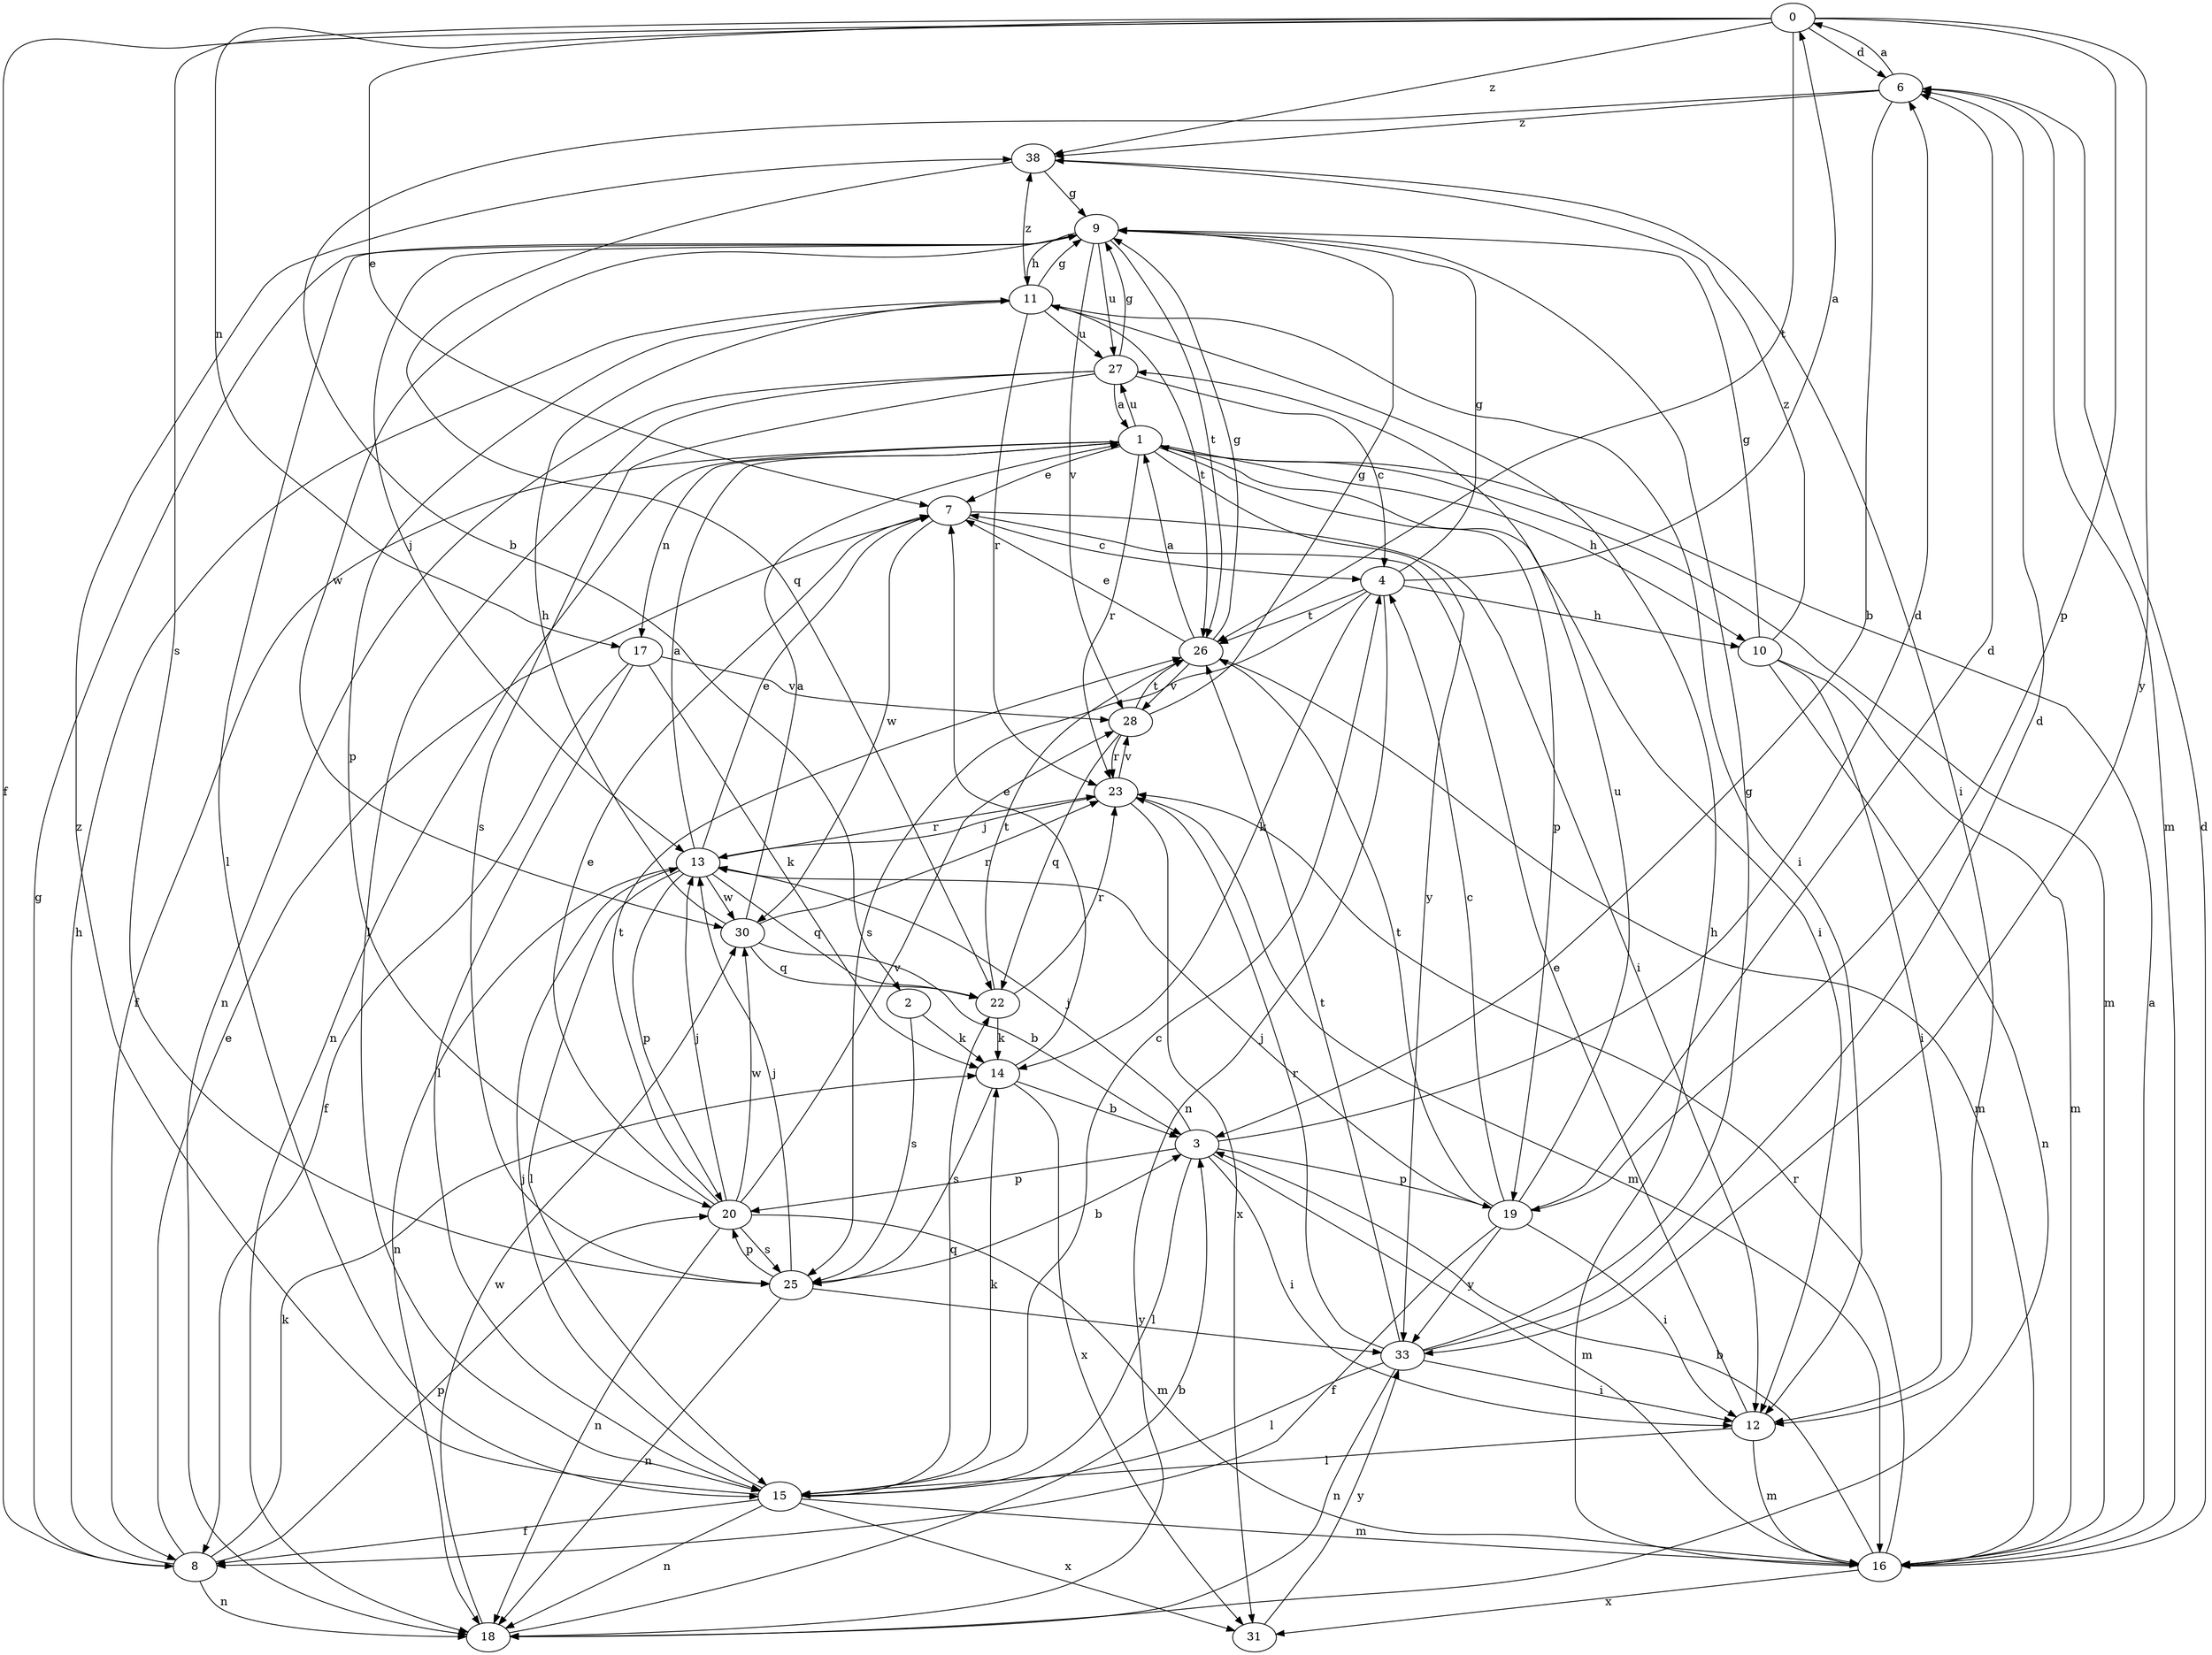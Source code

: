 strict digraph  {
0;
1;
2;
3;
4;
6;
7;
8;
9;
10;
11;
12;
13;
14;
15;
16;
17;
18;
19;
20;
22;
23;
25;
26;
27;
28;
30;
31;
33;
38;
0 -> 6  [label=d];
0 -> 7  [label=e];
0 -> 8  [label=f];
0 -> 17  [label=n];
0 -> 19  [label=p];
0 -> 25  [label=s];
0 -> 26  [label=t];
0 -> 33  [label=y];
0 -> 38  [label=z];
1 -> 7  [label=e];
1 -> 8  [label=f];
1 -> 10  [label=h];
1 -> 12  [label=i];
1 -> 16  [label=m];
1 -> 17  [label=n];
1 -> 18  [label=n];
1 -> 19  [label=p];
1 -> 23  [label=r];
1 -> 27  [label=u];
1 -> 33  [label=y];
2 -> 14  [label=k];
2 -> 25  [label=s];
3 -> 6  [label=d];
3 -> 12  [label=i];
3 -> 13  [label=j];
3 -> 15  [label=l];
3 -> 16  [label=m];
3 -> 19  [label=p];
3 -> 20  [label=p];
4 -> 0  [label=a];
4 -> 9  [label=g];
4 -> 10  [label=h];
4 -> 14  [label=k];
4 -> 18  [label=n];
4 -> 25  [label=s];
4 -> 26  [label=t];
6 -> 0  [label=a];
6 -> 2  [label=b];
6 -> 3  [label=b];
6 -> 16  [label=m];
6 -> 38  [label=z];
7 -> 4  [label=c];
7 -> 12  [label=i];
7 -> 30  [label=w];
8 -> 7  [label=e];
8 -> 9  [label=g];
8 -> 11  [label=h];
8 -> 14  [label=k];
8 -> 18  [label=n];
8 -> 20  [label=p];
9 -> 11  [label=h];
9 -> 13  [label=j];
9 -> 15  [label=l];
9 -> 26  [label=t];
9 -> 27  [label=u];
9 -> 28  [label=v];
9 -> 30  [label=w];
10 -> 9  [label=g];
10 -> 12  [label=i];
10 -> 16  [label=m];
10 -> 18  [label=n];
10 -> 38  [label=z];
11 -> 9  [label=g];
11 -> 12  [label=i];
11 -> 20  [label=p];
11 -> 23  [label=r];
11 -> 26  [label=t];
11 -> 27  [label=u];
11 -> 38  [label=z];
12 -> 7  [label=e];
12 -> 15  [label=l];
12 -> 16  [label=m];
13 -> 1  [label=a];
13 -> 7  [label=e];
13 -> 15  [label=l];
13 -> 18  [label=n];
13 -> 20  [label=p];
13 -> 22  [label=q];
13 -> 23  [label=r];
13 -> 30  [label=w];
14 -> 3  [label=b];
14 -> 7  [label=e];
14 -> 25  [label=s];
14 -> 31  [label=x];
15 -> 4  [label=c];
15 -> 8  [label=f];
15 -> 13  [label=j];
15 -> 14  [label=k];
15 -> 16  [label=m];
15 -> 18  [label=n];
15 -> 22  [label=q];
15 -> 31  [label=x];
15 -> 38  [label=z];
16 -> 1  [label=a];
16 -> 3  [label=b];
16 -> 6  [label=d];
16 -> 11  [label=h];
16 -> 23  [label=r];
16 -> 31  [label=x];
17 -> 8  [label=f];
17 -> 14  [label=k];
17 -> 15  [label=l];
17 -> 28  [label=v];
18 -> 3  [label=b];
18 -> 30  [label=w];
19 -> 4  [label=c];
19 -> 6  [label=d];
19 -> 8  [label=f];
19 -> 12  [label=i];
19 -> 13  [label=j];
19 -> 26  [label=t];
19 -> 27  [label=u];
19 -> 33  [label=y];
20 -> 7  [label=e];
20 -> 13  [label=j];
20 -> 16  [label=m];
20 -> 18  [label=n];
20 -> 25  [label=s];
20 -> 26  [label=t];
20 -> 28  [label=v];
20 -> 30  [label=w];
22 -> 14  [label=k];
22 -> 23  [label=r];
22 -> 26  [label=t];
23 -> 13  [label=j];
23 -> 16  [label=m];
23 -> 28  [label=v];
23 -> 31  [label=x];
25 -> 3  [label=b];
25 -> 13  [label=j];
25 -> 18  [label=n];
25 -> 20  [label=p];
25 -> 33  [label=y];
26 -> 1  [label=a];
26 -> 7  [label=e];
26 -> 9  [label=g];
26 -> 16  [label=m];
26 -> 28  [label=v];
27 -> 1  [label=a];
27 -> 4  [label=c];
27 -> 9  [label=g];
27 -> 15  [label=l];
27 -> 18  [label=n];
27 -> 25  [label=s];
28 -> 9  [label=g];
28 -> 22  [label=q];
28 -> 23  [label=r];
28 -> 26  [label=t];
30 -> 1  [label=a];
30 -> 3  [label=b];
30 -> 11  [label=h];
30 -> 22  [label=q];
30 -> 23  [label=r];
31 -> 33  [label=y];
33 -> 6  [label=d];
33 -> 9  [label=g];
33 -> 12  [label=i];
33 -> 15  [label=l];
33 -> 18  [label=n];
33 -> 23  [label=r];
33 -> 26  [label=t];
38 -> 9  [label=g];
38 -> 12  [label=i];
38 -> 22  [label=q];
}
